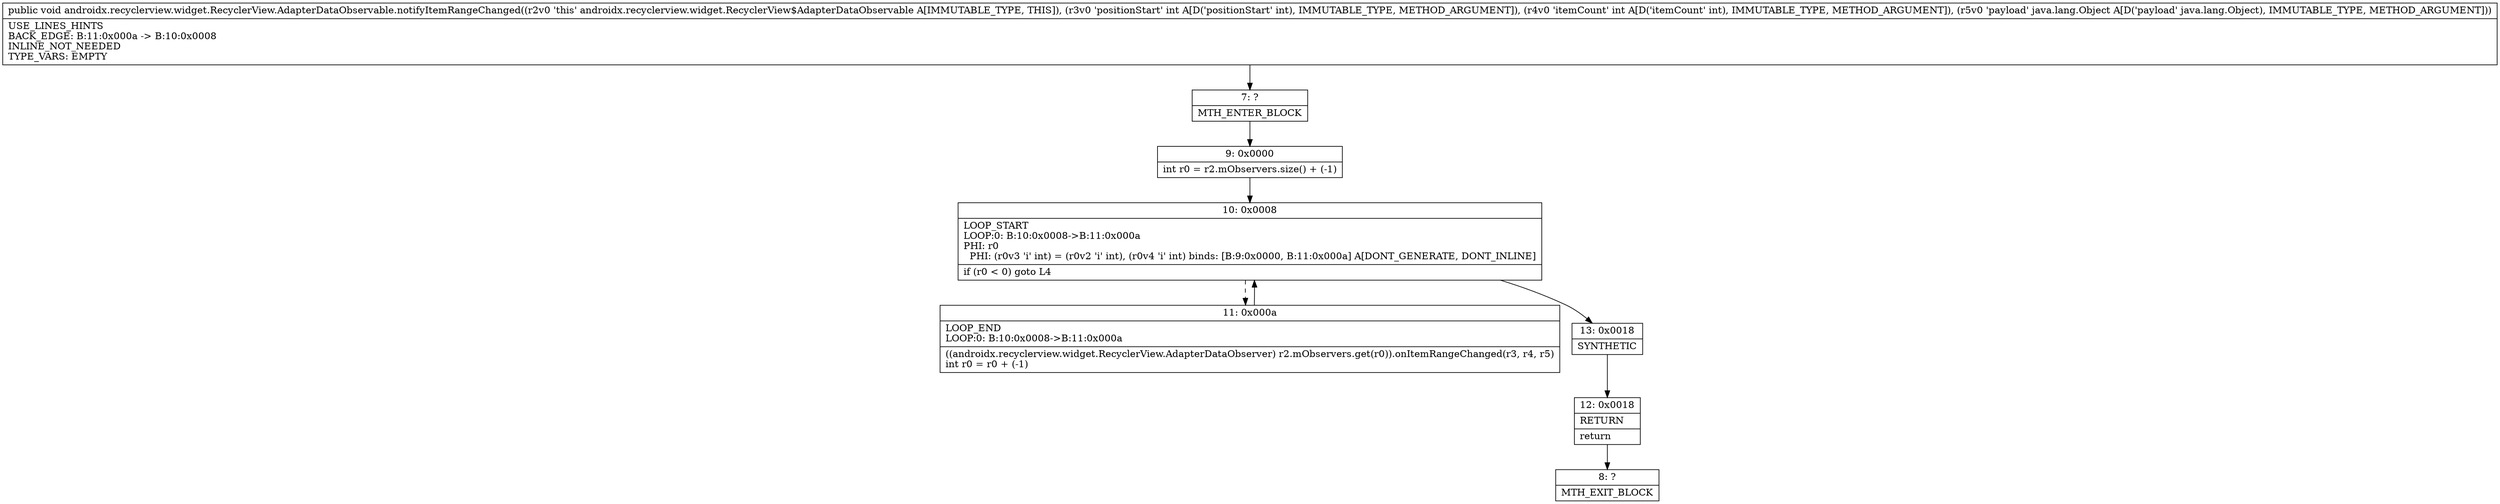 digraph "CFG forandroidx.recyclerview.widget.RecyclerView.AdapterDataObservable.notifyItemRangeChanged(IILjava\/lang\/Object;)V" {
Node_7 [shape=record,label="{7\:\ ?|MTH_ENTER_BLOCK\l}"];
Node_9 [shape=record,label="{9\:\ 0x0000|int r0 = r2.mObservers.size() + (\-1)\l}"];
Node_10 [shape=record,label="{10\:\ 0x0008|LOOP_START\lLOOP:0: B:10:0x0008\-\>B:11:0x000a\lPHI: r0 \l  PHI: (r0v3 'i' int) = (r0v2 'i' int), (r0v4 'i' int) binds: [B:9:0x0000, B:11:0x000a] A[DONT_GENERATE, DONT_INLINE]\l|if (r0 \< 0) goto L4\l}"];
Node_11 [shape=record,label="{11\:\ 0x000a|LOOP_END\lLOOP:0: B:10:0x0008\-\>B:11:0x000a\l|((androidx.recyclerview.widget.RecyclerView.AdapterDataObserver) r2.mObservers.get(r0)).onItemRangeChanged(r3, r4, r5)\lint r0 = r0 + (\-1)\l}"];
Node_13 [shape=record,label="{13\:\ 0x0018|SYNTHETIC\l}"];
Node_12 [shape=record,label="{12\:\ 0x0018|RETURN\l|return\l}"];
Node_8 [shape=record,label="{8\:\ ?|MTH_EXIT_BLOCK\l}"];
MethodNode[shape=record,label="{public void androidx.recyclerview.widget.RecyclerView.AdapterDataObservable.notifyItemRangeChanged((r2v0 'this' androidx.recyclerview.widget.RecyclerView$AdapterDataObservable A[IMMUTABLE_TYPE, THIS]), (r3v0 'positionStart' int A[D('positionStart' int), IMMUTABLE_TYPE, METHOD_ARGUMENT]), (r4v0 'itemCount' int A[D('itemCount' int), IMMUTABLE_TYPE, METHOD_ARGUMENT]), (r5v0 'payload' java.lang.Object A[D('payload' java.lang.Object), IMMUTABLE_TYPE, METHOD_ARGUMENT]))  | USE_LINES_HINTS\lBACK_EDGE: B:11:0x000a \-\> B:10:0x0008\lINLINE_NOT_NEEDED\lTYPE_VARS: EMPTY\l}"];
MethodNode -> Node_7;Node_7 -> Node_9;
Node_9 -> Node_10;
Node_10 -> Node_11[style=dashed];
Node_10 -> Node_13;
Node_11 -> Node_10;
Node_13 -> Node_12;
Node_12 -> Node_8;
}

